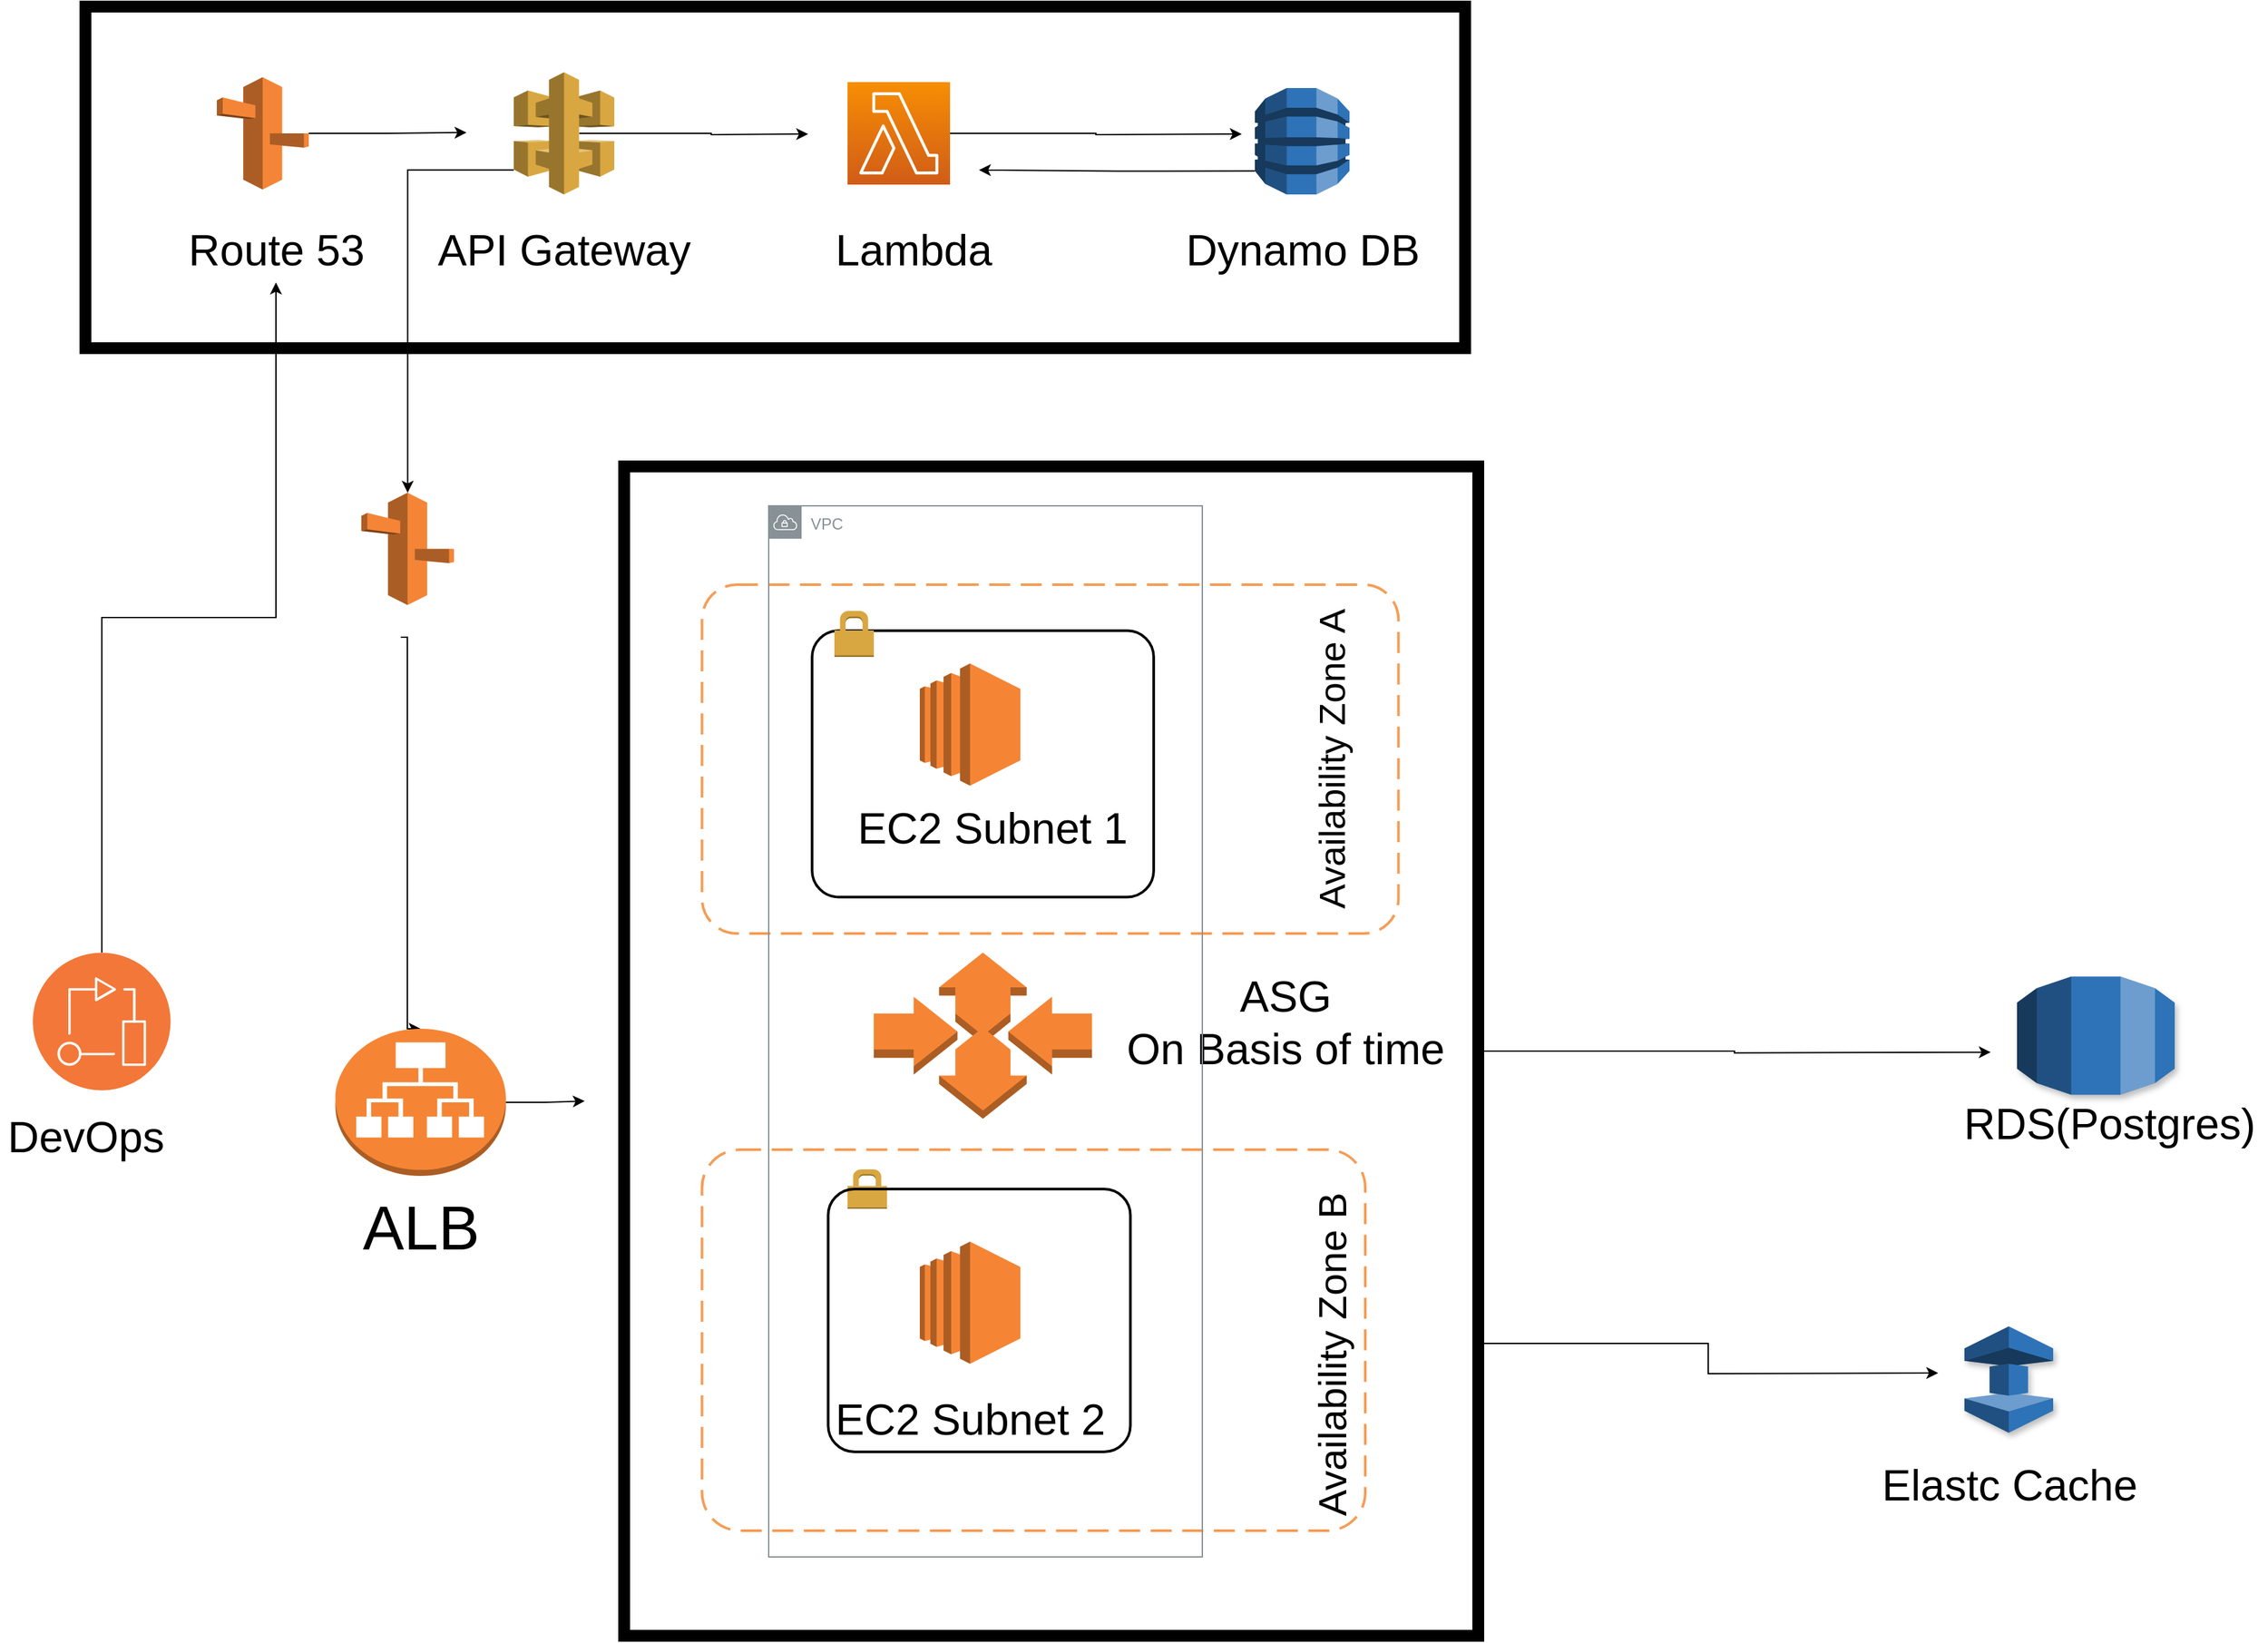 <mxfile version="15.5.4" type="github">
  <diagram id="Ht1M8jgEwFfnCIfOTk4-" name="Page-1">
    <mxGraphModel dx="2880" dy="2027" grid="1" gridSize="10" guides="1" tooltips="1" connect="1" arrows="1" fold="1" page="1" pageScale="1" pageWidth="1169" pageHeight="827" background="#ffffff" math="0" shadow="0">
      <root>
        <mxCell id="0" />
        <mxCell id="1" parent="0" />
        <mxCell id="2VNhGdDJXCIvYu7sTkOq-68" value="" style="whiteSpace=wrap;html=1;shadow=0;fontSize=28;strokeWidth=9;verticalAlign=top;textOpacity=0;" vertex="1" parent="1">
          <mxGeometry x="60" y="-280" width="1050" height="260" as="geometry" />
        </mxCell>
        <mxCell id="2VNhGdDJXCIvYu7sTkOq-64" style="edgeStyle=orthogonalEdgeStyle;rounded=0;orthogonalLoop=1;jettySize=auto;html=1;exitX=1;exitY=0.5;exitDx=0;exitDy=0;fontSize=28;verticalAlign=top;" edge="1" parent="1" source="2VNhGdDJXCIvYu7sTkOq-60">
          <mxGeometry relative="1" as="geometry">
            <mxPoint x="1510" y="515.857" as="targetPoint" />
          </mxGeometry>
        </mxCell>
        <mxCell id="2VNhGdDJXCIvYu7sTkOq-65" style="edgeStyle=orthogonalEdgeStyle;rounded=0;orthogonalLoop=1;jettySize=auto;html=1;exitX=1;exitY=0.75;exitDx=0;exitDy=0;fontSize=28;verticalAlign=top;" edge="1" parent="1" source="2VNhGdDJXCIvYu7sTkOq-60">
          <mxGeometry relative="1" as="geometry">
            <mxPoint x="1470" y="760" as="targetPoint" />
          </mxGeometry>
        </mxCell>
        <mxCell id="2VNhGdDJXCIvYu7sTkOq-60" value="" style="whiteSpace=wrap;html=1;shadow=0;fontSize=28;strokeWidth=9;verticalAlign=top;textOpacity=0;" vertex="1" parent="1">
          <mxGeometry x="470" y="70" width="650" height="890" as="geometry" />
        </mxCell>
        <mxCell id="2VNhGdDJXCIvYu7sTkOq-18" style="edgeStyle=orthogonalEdgeStyle;rounded=0;orthogonalLoop=1;jettySize=auto;html=1;exitX=0;exitY=0.8;exitDx=0;exitDy=0;exitPerimeter=0;fontSize=47;" edge="1" parent="1" source="2VNhGdDJXCIvYu7sTkOq-1" target="2VNhGdDJXCIvYu7sTkOq-14">
          <mxGeometry relative="1" as="geometry" />
        </mxCell>
        <mxCell id="2VNhGdDJXCIvYu7sTkOq-21" style="edgeStyle=orthogonalEdgeStyle;rounded=0;orthogonalLoop=1;jettySize=auto;html=1;exitX=0.65;exitY=0.5;exitDx=0;exitDy=0;exitPerimeter=0;fontSize=47;" edge="1" parent="1" source="2VNhGdDJXCIvYu7sTkOq-1">
          <mxGeometry relative="1" as="geometry">
            <mxPoint x="610" y="-183" as="targetPoint" />
          </mxGeometry>
        </mxCell>
        <mxCell id="2VNhGdDJXCIvYu7sTkOq-1" value="" style="outlineConnect=0;dashed=0;verticalLabelPosition=bottom;verticalAlign=top;align=center;html=1;shape=mxgraph.aws3.api_gateway;fillColor=#D9A741;gradientColor=none;" vertex="1" parent="1">
          <mxGeometry x="386" y="-230" width="76.5" height="93" as="geometry" />
        </mxCell>
        <mxCell id="2VNhGdDJXCIvYu7sTkOq-66" style="edgeStyle=orthogonalEdgeStyle;rounded=0;orthogonalLoop=1;jettySize=auto;html=1;exitX=1;exitY=0.5;exitDx=0;exitDy=0;exitPerimeter=0;fontSize=28;verticalAlign=top;" edge="1" parent="1" source="2VNhGdDJXCIvYu7sTkOq-2">
          <mxGeometry relative="1" as="geometry">
            <mxPoint x="350" y="-184.143" as="targetPoint" />
          </mxGeometry>
        </mxCell>
        <mxCell id="2VNhGdDJXCIvYu7sTkOq-2" value="" style="outlineConnect=0;dashed=0;verticalLabelPosition=bottom;verticalAlign=top;align=center;html=1;shape=mxgraph.aws3.route_53;fillColor=#F58536;gradientColor=none;" vertex="1" parent="1">
          <mxGeometry x="160" y="-226.25" width="70" height="85.5" as="geometry" />
        </mxCell>
        <mxCell id="2VNhGdDJXCIvYu7sTkOq-22" style="edgeStyle=orthogonalEdgeStyle;rounded=0;orthogonalLoop=1;jettySize=auto;html=1;exitX=1;exitY=0.5;exitDx=0;exitDy=0;exitPerimeter=0;fontSize=47;" edge="1" parent="1" source="2VNhGdDJXCIvYu7sTkOq-3">
          <mxGeometry relative="1" as="geometry">
            <mxPoint x="940" y="-183" as="targetPoint" />
          </mxGeometry>
        </mxCell>
        <mxCell id="2VNhGdDJXCIvYu7sTkOq-3" value="" style="sketch=0;points=[[0,0,0],[0.25,0,0],[0.5,0,0],[0.75,0,0],[1,0,0],[0,1,0],[0.25,1,0],[0.5,1,0],[0.75,1,0],[1,1,0],[0,0.25,0],[0,0.5,0],[0,0.75,0],[1,0.25,0],[1,0.5,0],[1,0.75,0]];outlineConnect=0;fontColor=#232F3E;gradientColor=#F78E04;gradientDirection=north;fillColor=#D05C17;strokeColor=#ffffff;dashed=0;verticalLabelPosition=bottom;verticalAlign=top;align=center;html=1;fontSize=12;fontStyle=0;aspect=fixed;shape=mxgraph.aws4.resourceIcon;resIcon=mxgraph.aws4.lambda;" vertex="1" parent="1">
          <mxGeometry x="640" y="-222.5" width="78" height="78" as="geometry" />
        </mxCell>
        <mxCell id="2VNhGdDJXCIvYu7sTkOq-67" style="edgeStyle=orthogonalEdgeStyle;rounded=0;orthogonalLoop=1;jettySize=auto;html=1;exitX=0;exitY=0.78;exitDx=0;exitDy=0;exitPerimeter=0;fontSize=28;verticalAlign=top;" edge="1" parent="1" source="2VNhGdDJXCIvYu7sTkOq-4">
          <mxGeometry relative="1" as="geometry">
            <mxPoint x="740.0" y="-155.571" as="targetPoint" />
          </mxGeometry>
        </mxCell>
        <mxCell id="2VNhGdDJXCIvYu7sTkOq-4" value="" style="outlineConnect=0;dashed=0;verticalLabelPosition=bottom;verticalAlign=top;align=center;html=1;shape=mxgraph.aws3.dynamo_db;fillColor=#2E73B8;gradientColor=none;" vertex="1" parent="1">
          <mxGeometry x="950" y="-218" width="72" height="81" as="geometry" />
        </mxCell>
        <mxCell id="2VNhGdDJXCIvYu7sTkOq-9" value="" style="outlineConnect=0;dashed=0;verticalLabelPosition=bottom;verticalAlign=top;align=center;html=1;shape=mxgraph.aws3.rds;fillColor=#2E73B8;gradientColor=none;shadow=1;" vertex="1" parent="1">
          <mxGeometry x="1530" y="458.25" width="120" height="90" as="geometry" />
        </mxCell>
        <mxCell id="2VNhGdDJXCIvYu7sTkOq-10" value="" style="outlineConnect=0;dashed=0;verticalLabelPosition=bottom;verticalAlign=top;align=center;html=1;shape=mxgraph.aws3.elasticache;fillColor=#2E73B8;gradientColor=none;shadow=1;" vertex="1" parent="1">
          <mxGeometry x="1490" y="724.5" width="67.5" height="81" as="geometry" />
        </mxCell>
        <mxCell id="2VNhGdDJXCIvYu7sTkOq-63" style="edgeStyle=orthogonalEdgeStyle;rounded=0;orthogonalLoop=1;jettySize=auto;html=1;exitX=0.5;exitY=0;exitDx=0;exitDy=0;fontSize=28;verticalAlign=top;" edge="1" parent="1" source="2VNhGdDJXCIvYu7sTkOq-12" target="2VNhGdDJXCIvYu7sTkOq-20">
          <mxGeometry relative="1" as="geometry">
            <mxPoint x="180" y="-30" as="targetPoint" />
          </mxGeometry>
        </mxCell>
        <mxCell id="2VNhGdDJXCIvYu7sTkOq-12" value="" style="aspect=fixed;perimeter=ellipsePerimeter;html=1;align=center;shadow=0;dashed=0;fontColor=#4277BB;labelBackgroundColor=#ffffff;fontSize=12;spacingTop=3;image;image=img/lib/ibm/devops/devops.svg;" vertex="1" parent="1">
          <mxGeometry x="20" y="440" width="105" height="105" as="geometry" />
        </mxCell>
        <mxCell id="2VNhGdDJXCIvYu7sTkOq-13" value="ALB" style="text;html=1;align=center;verticalAlign=middle;resizable=0;points=[];autosize=1;strokeColor=none;fillColor=none;strokeWidth=6;spacing=10;fontSize=47;" vertex="1" parent="1">
          <mxGeometry x="255.12" y="610" width="120" height="80" as="geometry" />
        </mxCell>
        <mxCell id="2VNhGdDJXCIvYu7sTkOq-47" style="edgeStyle=orthogonalEdgeStyle;rounded=0;orthogonalLoop=1;jettySize=auto;html=1;entryX=0.5;entryY=0;entryDx=0;entryDy=0;entryPerimeter=0;fontSize=33;verticalAlign=top;" edge="1" parent="1" target="2VNhGdDJXCIvYu7sTkOq-45">
          <mxGeometry relative="1" as="geometry">
            <mxPoint x="300" y="200" as="sourcePoint" />
            <Array as="points">
              <mxPoint x="305" y="498" />
            </Array>
          </mxGeometry>
        </mxCell>
        <mxCell id="2VNhGdDJXCIvYu7sTkOq-14" value="" style="outlineConnect=0;dashed=0;verticalLabelPosition=bottom;verticalAlign=top;align=center;html=1;shape=mxgraph.aws3.route_53;fillColor=#F58536;gradientColor=none;" vertex="1" parent="1">
          <mxGeometry x="270" y="90" width="70.5" height="85.5" as="geometry" />
        </mxCell>
        <mxCell id="2VNhGdDJXCIvYu7sTkOq-20" value="Route 53" style="text;html=1;align=center;verticalAlign=middle;resizable=0;points=[];autosize=1;strokeColor=none;fillColor=none;fontSize=33;" vertex="1" parent="1">
          <mxGeometry x="130" y="-120" width="150" height="50" as="geometry" />
        </mxCell>
        <mxCell id="2VNhGdDJXCIvYu7sTkOq-24" value="API Gateway" style="text;html=1;align=center;verticalAlign=middle;resizable=0;points=[];autosize=1;strokeColor=none;fillColor=none;fontSize=33;" vertex="1" parent="1">
          <mxGeometry x="319.25" y="-120" width="210" height="50" as="geometry" />
        </mxCell>
        <mxCell id="2VNhGdDJXCIvYu7sTkOq-27" value="Lambda" style="text;html=1;align=center;verticalAlign=middle;resizable=0;points=[];autosize=1;strokeColor=none;fillColor=none;fontSize=33;" vertex="1" parent="1">
          <mxGeometry x="625.25" y="-120" width="130" height="50" as="geometry" />
        </mxCell>
        <mxCell id="2VNhGdDJXCIvYu7sTkOq-28" value="Dynamo DB" style="text;html=1;align=center;verticalAlign=middle;resizable=0;points=[];autosize=1;strokeColor=none;fillColor=none;fontSize=33;" vertex="1" parent="1">
          <mxGeometry x="891" y="-120" width="190" height="50" as="geometry" />
        </mxCell>
        <mxCell id="2VNhGdDJXCIvYu7sTkOq-6" value="" style="outlineConnect=0;verticalLabelPosition=bottom;verticalAlign=top;align=center;html=1;shape=mxgraph.aws3.ec2;fillColor=#F58534;gradientColor=none;shadow=0;strokeWidth=9;" vertex="1" parent="1">
          <mxGeometry x="695" y="220" width="76.5" height="93" as="geometry" />
        </mxCell>
        <mxCell id="2VNhGdDJXCIvYu7sTkOq-7" value="" style="outlineConnect=0;verticalLabelPosition=bottom;verticalAlign=top;align=center;html=1;shape=mxgraph.aws3.ec2;fillColor=#F58534;gradientColor=none;shadow=0;strokeWidth=9;" vertex="1" parent="1">
          <mxGeometry x="695" y="660" width="76.5" height="93" as="geometry" />
        </mxCell>
        <mxCell id="2VNhGdDJXCIvYu7sTkOq-8" value="" style="outlineConnect=0;verticalLabelPosition=bottom;verticalAlign=top;align=center;html=1;shape=mxgraph.aws3.auto_scaling;fillColor=#F58534;gradientColor=none;shadow=0;strokeWidth=9;" vertex="1" parent="1">
          <mxGeometry x="660" y="440" width="166" height="126.5" as="geometry" />
        </mxCell>
        <mxCell id="2VNhGdDJXCIvYu7sTkOq-35" value="RDS(Postgres)" style="text;html=1;align=center;verticalAlign=middle;resizable=0;points=[];autosize=1;strokeColor=none;fillColor=none;fontSize=33;" vertex="1" parent="1">
          <mxGeometry x="1480" y="545" width="240" height="50" as="geometry" />
        </mxCell>
        <mxCell id="2VNhGdDJXCIvYu7sTkOq-38" value="Elastc Cache" style="text;html=1;align=center;verticalAlign=middle;resizable=0;points=[];autosize=1;strokeColor=none;fillColor=none;fontSize=33;" vertex="1" parent="1">
          <mxGeometry x="1418.75" y="820" width="210" height="50" as="geometry" />
        </mxCell>
        <mxCell id="2VNhGdDJXCIvYu7sTkOq-40" value="EC2 Subnet 1" style="text;html=1;align=center;verticalAlign=middle;resizable=0;points=[];autosize=1;strokeColor=none;fillColor=none;fontSize=33;" vertex="1" parent="1">
          <mxGeometry x="640" y="320" width="220" height="50" as="geometry" />
        </mxCell>
        <mxCell id="2VNhGdDJXCIvYu7sTkOq-41" value="ASG&lt;br&gt;On Basis of time" style="text;html=1;align=center;verticalAlign=middle;resizable=0;points=[];autosize=1;strokeColor=none;fillColor=none;fontSize=33;" vertex="1" parent="1">
          <mxGeometry x="843.25" y="447.5" width="260" height="90" as="geometry" />
        </mxCell>
        <mxCell id="2VNhGdDJXCIvYu7sTkOq-43" value="DevOps" style="text;html=1;align=center;verticalAlign=middle;resizable=0;points=[];autosize=1;strokeColor=none;fillColor=none;fontSize=33;" vertex="1" parent="1">
          <mxGeometry x="-5" y="555" width="130" height="50" as="geometry" />
        </mxCell>
        <mxCell id="2VNhGdDJXCIvYu7sTkOq-61" style="edgeStyle=orthogonalEdgeStyle;rounded=0;orthogonalLoop=1;jettySize=auto;html=1;exitX=1;exitY=0.5;exitDx=0;exitDy=0;exitPerimeter=0;fontSize=28;verticalAlign=top;" edge="1" parent="1" source="2VNhGdDJXCIvYu7sTkOq-45">
          <mxGeometry relative="1" as="geometry">
            <mxPoint x="440" y="553" as="targetPoint" />
          </mxGeometry>
        </mxCell>
        <mxCell id="2VNhGdDJXCIvYu7sTkOq-45" value="" style="outlineConnect=0;dashed=0;verticalLabelPosition=bottom;verticalAlign=top;align=center;html=1;shape=mxgraph.aws3.application_load_balancer;fillColor=#F58534;gradientColor=none;shadow=0;fontSize=33;strokeWidth=9;" vertex="1" parent="1">
          <mxGeometry x="250.25" y="498" width="129.75" height="112" as="geometry" />
        </mxCell>
        <mxCell id="2VNhGdDJXCIvYu7sTkOq-48" value="" style="rounded=1;arcSize=10;dashed=0;fillColor=none;gradientColor=none;strokeWidth=2;shadow=0;fontSize=33;verticalAlign=top;" vertex="1" parent="1">
          <mxGeometry x="613" y="195" width="260" height="202.75" as="geometry" />
        </mxCell>
        <mxCell id="2VNhGdDJXCIvYu7sTkOq-49" value="" style="dashed=0;html=1;shape=mxgraph.aws3.permissions;fillColor=#D9A741;gradientColor=none;dashed=0;shadow=0;fontSize=33;strokeWidth=9;verticalAlign=top;" vertex="1" parent="1">
          <mxGeometry x="630" y="180" width="30" height="35" as="geometry" />
        </mxCell>
        <mxCell id="2VNhGdDJXCIvYu7sTkOq-51" value="" style="dashed=0;html=1;shape=mxgraph.aws3.permissions;fillColor=#D9A741;gradientColor=none;dashed=0;shadow=0;fontSize=33;strokeWidth=9;verticalAlign=top;" vertex="1" parent="1">
          <mxGeometry x="640" y="605" width="30" height="30" as="geometry" />
        </mxCell>
        <mxCell id="2VNhGdDJXCIvYu7sTkOq-50" value="" style="rounded=1;arcSize=10;dashed=0;fillColor=none;gradientColor=none;strokeWidth=2;shadow=0;fontSize=33;verticalAlign=top;" vertex="1" parent="1">
          <mxGeometry x="625.25" y="620" width="230" height="200" as="geometry" />
        </mxCell>
        <mxCell id="2VNhGdDJXCIvYu7sTkOq-53" value="" style="rounded=1;arcSize=10;dashed=1;strokeColor=#F59D56;fillColor=none;gradientColor=none;dashPattern=8 4;strokeWidth=2;shadow=0;fontSize=33;verticalAlign=top;" vertex="1" parent="1">
          <mxGeometry x="529.25" y="160" width="530" height="265.5" as="geometry" />
        </mxCell>
        <mxCell id="2VNhGdDJXCIvYu7sTkOq-54" value="" style="rounded=1;arcSize=10;dashed=1;strokeColor=#F59D56;fillColor=none;gradientColor=none;dashPattern=8 4;strokeWidth=2;shadow=0;fontSize=33;verticalAlign=top;" vertex="1" parent="1">
          <mxGeometry x="529.25" y="590" width="504.75" height="290" as="geometry" />
        </mxCell>
        <mxCell id="2VNhGdDJXCIvYu7sTkOq-56" value="VPC" style="sketch=0;outlineConnect=0;gradientColor=none;html=1;whiteSpace=wrap;fontSize=12;fontStyle=0;shape=mxgraph.aws4.group;grIcon=mxgraph.aws4.group_vpc;strokeColor=#879196;fillColor=none;verticalAlign=top;align=left;spacingLeft=30;fontColor=#879196;dashed=0;shadow=0;" vertex="1" parent="1">
          <mxGeometry x="580" y="100" width="330" height="800" as="geometry" />
        </mxCell>
        <mxCell id="2VNhGdDJXCIvYu7sTkOq-57" value="EC2 Subnet 2" style="text;html=1;align=center;verticalAlign=middle;resizable=0;points=[];autosize=1;strokeColor=none;fillColor=none;fontSize=33;" vertex="1" parent="1">
          <mxGeometry x="623.25" y="770" width="220" height="50" as="geometry" />
        </mxCell>
        <mxCell id="2VNhGdDJXCIvYu7sTkOq-58" value="&lt;font style=&quot;font-size: 28px;&quot;&gt;Availability Zone A&lt;/font&gt;" style="text;html=1;align=center;verticalAlign=middle;resizable=0;points=[];autosize=1;strokeColor=none;fillColor=none;fontSize=28;rotation=270;" vertex="1" parent="1">
          <mxGeometry x="888.25" y="272.75" width="240" height="40" as="geometry" />
        </mxCell>
        <mxCell id="2VNhGdDJXCIvYu7sTkOq-59" value="Availability Zone B" style="text;html=1;align=center;verticalAlign=middle;resizable=0;points=[];autosize=1;strokeColor=none;fillColor=none;fontSize=30;rotation=270;" vertex="1" parent="1">
          <mxGeometry x="878.25" y="726" width="260" height="40" as="geometry" />
        </mxCell>
      </root>
    </mxGraphModel>
  </diagram>
</mxfile>
